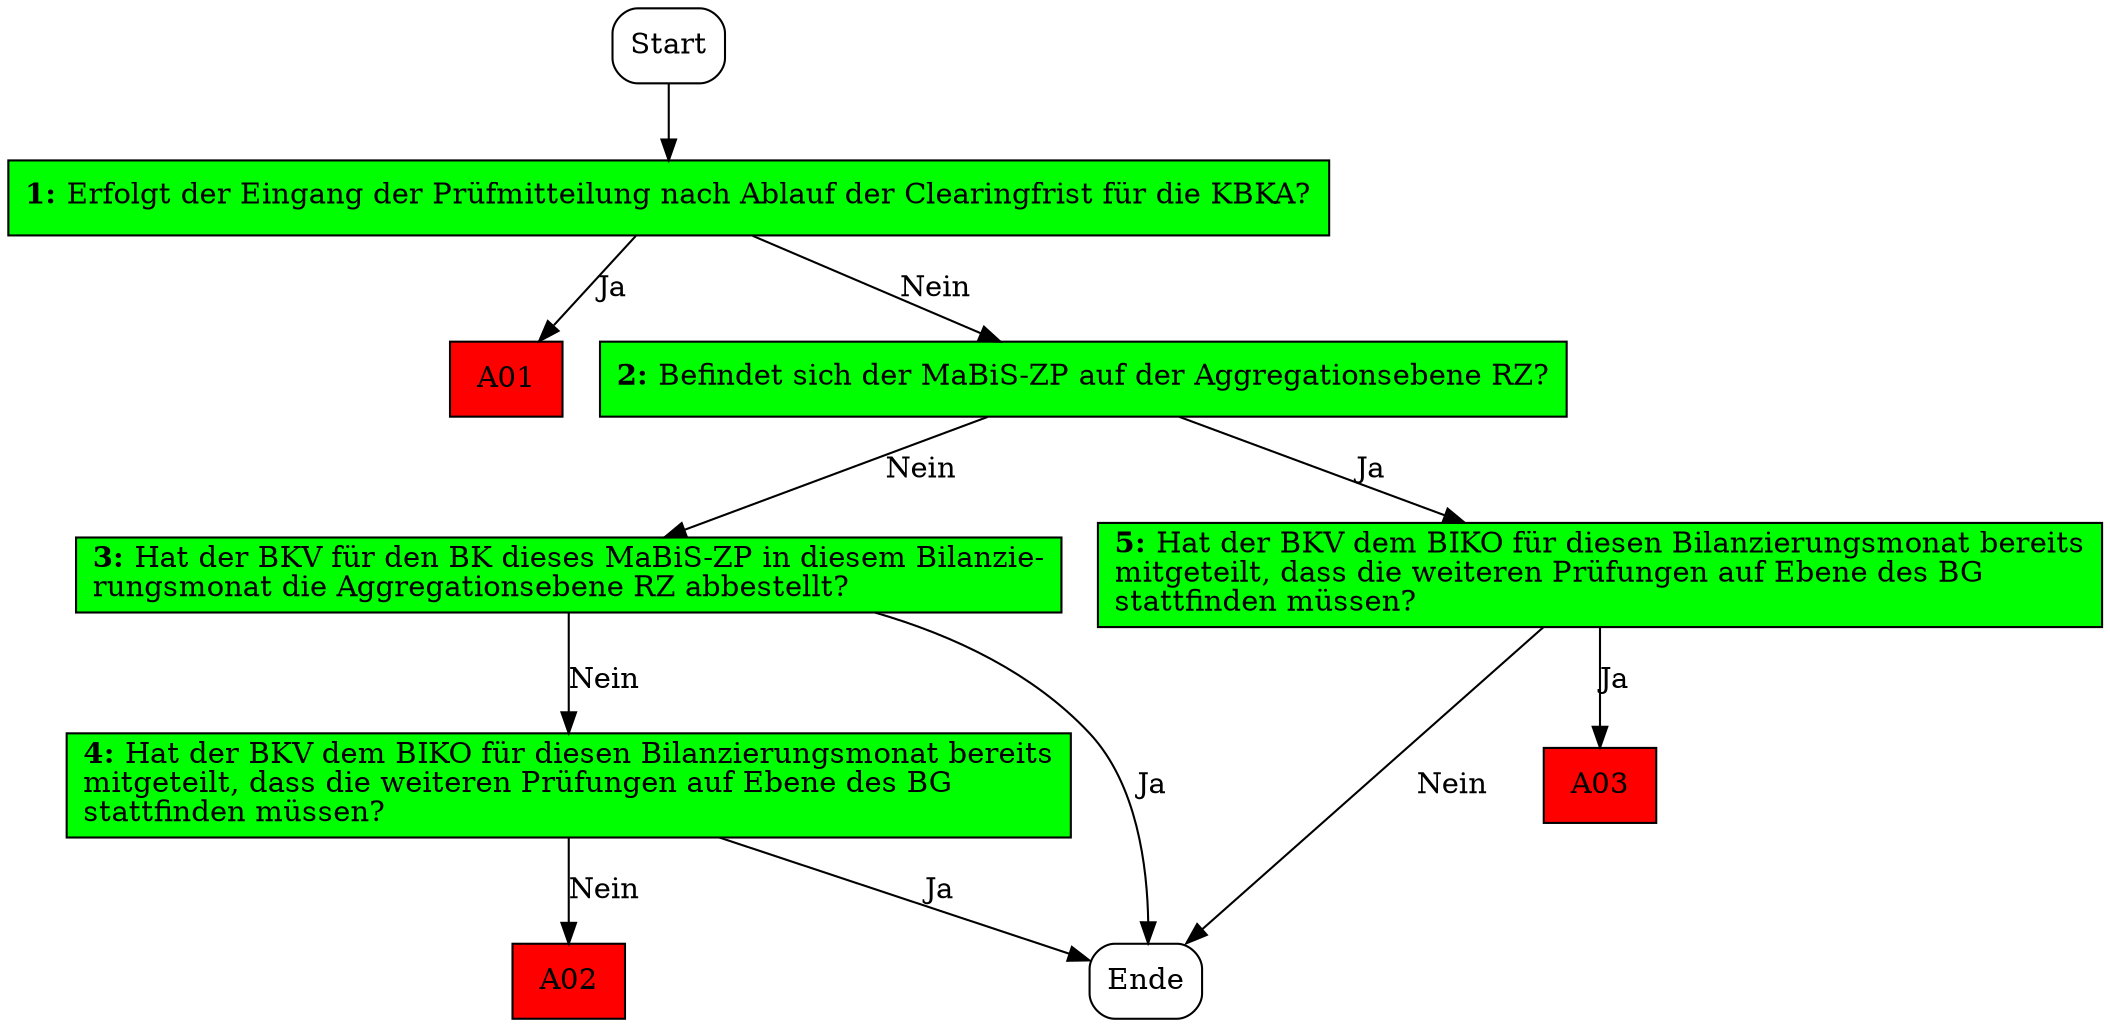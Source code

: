 digraph D {
    "Start" [shape=box, style=rounded, label="Start"];
    "1" [shape=box, style="filled", fillcolor="green", label=<<B>1: </B>Erfolgt der Eingang der Prüfmitteilung nach Ablauf der Clearingfrist für die KBKA?<BR align="left"/>>];
    "A01" [shape=box, style="filled", fillcolor="red", label=<A01<BR align="left"/>>];
    "2" [shape=box, style="filled", fillcolor="green", label=<<B>2: </B>Befindet sich der MaBiS-ZP auf der Aggregationsebene RZ?<BR align="left"/>>];
    "3" [shape=box, style="filled", fillcolor="green", label=<<B>3: </B>Hat der BKV für den BK dieses MaBiS-ZP in diesem Bilanzie-<BR align="left"/>rungsmonat die Aggregationsebene RZ abbestellt?<BR align="left"/>>];
    "Ende" [shape=box, style=rounded, label="Ende"];
    "4" [shape=box, style="filled", fillcolor="green", label=<<B>4: </B>Hat der BKV dem BIKO für diesen Bilanzierungsmonat bereits<BR align="left"/>mitgeteilt, dass die weiteren Prüfungen auf Ebene des BG<BR align="left"/>stattfinden müssen?<BR align="left"/>>];
    "A02" [shape=box, style="filled", fillcolor="red", label=<A02<BR align="left"/>>];
    "5" [shape=box, style="filled", fillcolor="green", label=<<B>5: </B>Hat der BKV dem BIKO für diesen Bilanzierungsmonat bereits<BR align="left"/>mitgeteilt, dass die weiteren Prüfungen auf Ebene des BG<BR align="left"/>stattfinden müssen?<BR align="left"/>>];
    "A03" [shape=box, style="filled", fillcolor="red", label=<A03<BR align="left"/>>];

    "Start" -> "1";
    "1" -> "A01" [label="Ja"];
    "1" -> "2" [label="Nein"];
    "2" -> "3" [label="Nein"];
    "2" -> "5" [label="Ja"];
    "3" -> "4" [label="Nein"];
    "3" -> "Ende" [label="Ja"];
    "4" -> "A02" [label="Nein"];
    "4" -> "Ende" [label="Ja"];
    "5" -> "A03" [label="Ja"];
    "5" -> "Ende" [label="Nein"];
}
